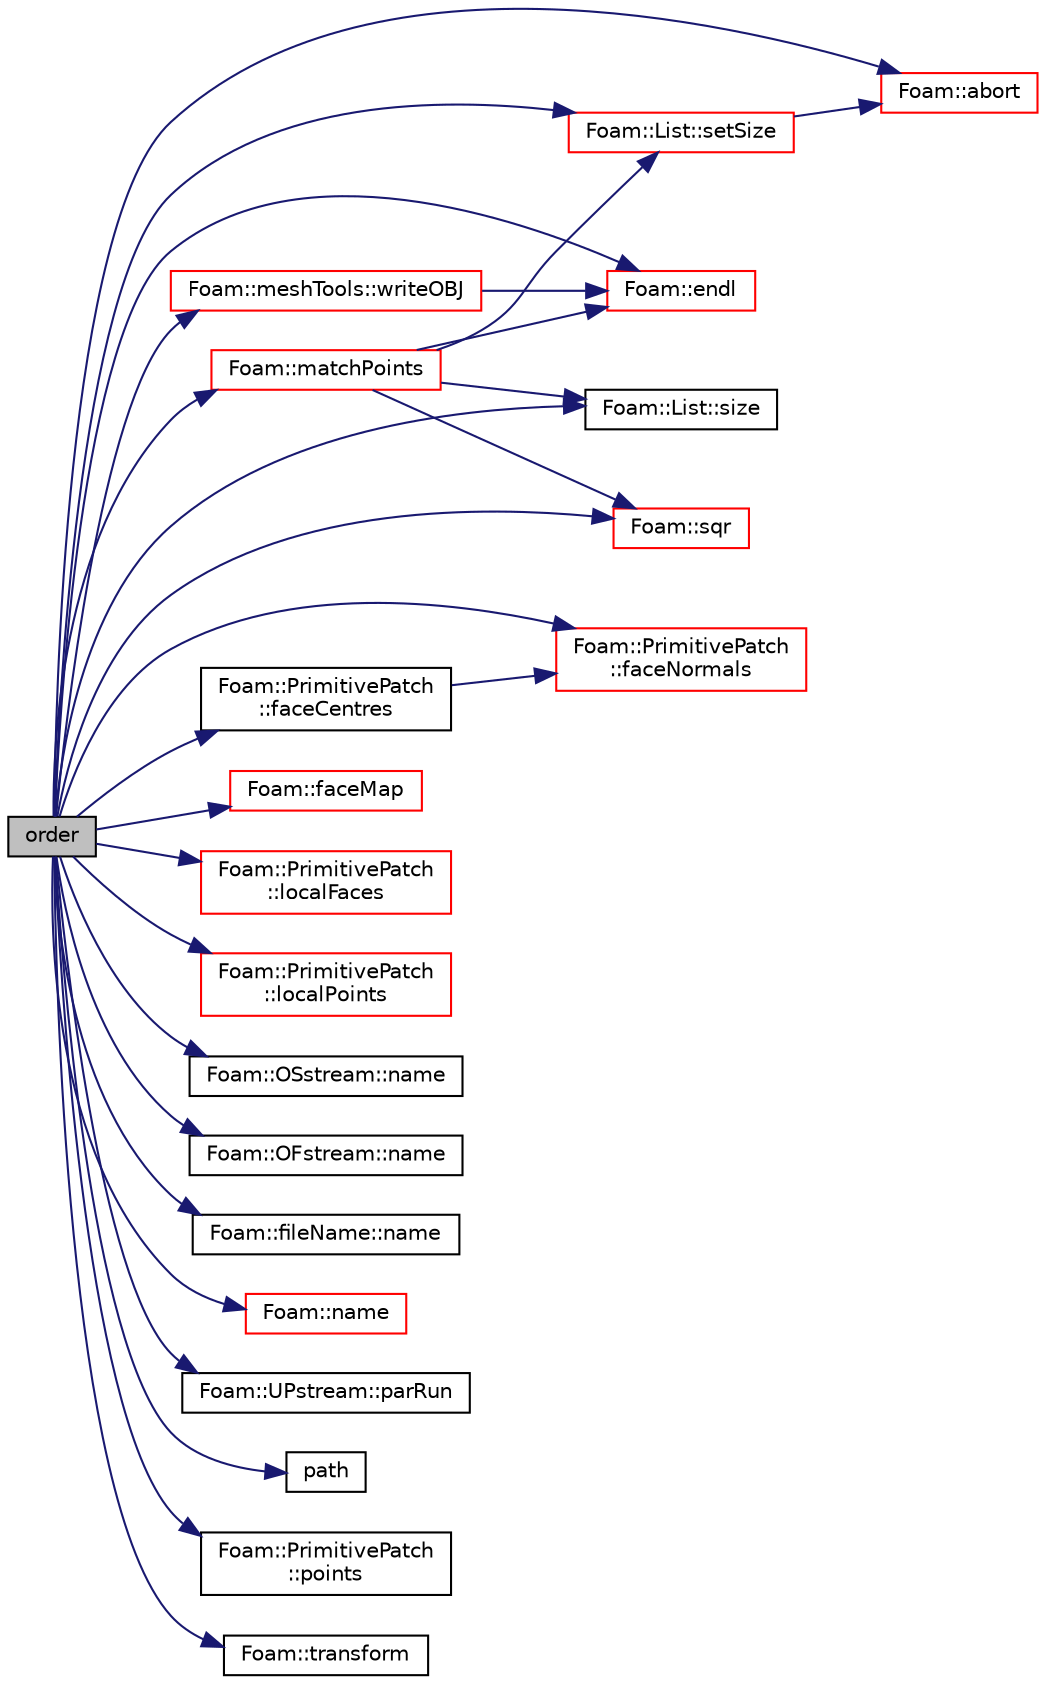 digraph "order"
{
  bgcolor="transparent";
  edge [fontname="Helvetica",fontsize="10",labelfontname="Helvetica",labelfontsize="10"];
  node [fontname="Helvetica",fontsize="10",shape=record];
  rankdir="LR";
  Node1 [label="order",height=0.2,width=0.4,color="black", fillcolor="grey75", style="filled", fontcolor="black"];
  Node1 -> Node2 [color="midnightblue",fontsize="10",style="solid",fontname="Helvetica"];
  Node2 [label="Foam::abort",height=0.2,width=0.4,color="red",URL="$a10958.html#a447107a607d03e417307c203fa5fb44b"];
  Node1 -> Node3 [color="midnightblue",fontsize="10",style="solid",fontname="Helvetica"];
  Node3 [label="Foam::endl",height=0.2,width=0.4,color="red",URL="$a10958.html#a2db8fe02a0d3909e9351bb4275b23ce4",tooltip="Add newline and flush stream. "];
  Node1 -> Node4 [color="midnightblue",fontsize="10",style="solid",fontname="Helvetica"];
  Node4 [label="Foam::PrimitivePatch\l::faceCentres",height=0.2,width=0.4,color="black",URL="$a02004.html#a3f7e028407f9cc6cc3aa08672f9c1eb6",tooltip="Return face centres for patch. "];
  Node4 -> Node5 [color="midnightblue",fontsize="10",style="solid",fontname="Helvetica"];
  Node5 [label="Foam::PrimitivePatch\l::faceNormals",height=0.2,width=0.4,color="red",URL="$a02004.html#aa454c45ea89f03f5d0bd92ea2f38d85a",tooltip="Return face normals for patch. "];
  Node1 -> Node6 [color="midnightblue",fontsize="10",style="solid",fontname="Helvetica"];
  Node6 [label="Foam::faceMap",height=0.2,width=0.4,color="red",URL="$a10958.html#aa77215843e964fac259ab06e68d0ee02"];
  Node1 -> Node5 [color="midnightblue",fontsize="10",style="solid",fontname="Helvetica"];
  Node1 -> Node7 [color="midnightblue",fontsize="10",style="solid",fontname="Helvetica"];
  Node7 [label="Foam::PrimitivePatch\l::localFaces",height=0.2,width=0.4,color="red",URL="$a02004.html#af5aca3ce69275c80366bc8d5c0584da2",tooltip="Return patch faces addressing into local point list. "];
  Node1 -> Node8 [color="midnightblue",fontsize="10",style="solid",fontname="Helvetica"];
  Node8 [label="Foam::PrimitivePatch\l::localPoints",height=0.2,width=0.4,color="red",URL="$a02004.html#a180aa335ba66b3224df33de8eb29b3bf",tooltip="Return pointField of points in patch. "];
  Node1 -> Node9 [color="midnightblue",fontsize="10",style="solid",fontname="Helvetica"];
  Node9 [label="Foam::matchPoints",height=0.2,width=0.4,color="red",URL="$a10958.html#abc7cba30306098a4eaf18f508d39ea10",tooltip="Determine correspondence between pointFields. Gets passed. "];
  Node9 -> Node3 [color="midnightblue",fontsize="10",style="solid",fontname="Helvetica"];
  Node9 -> Node10 [color="midnightblue",fontsize="10",style="solid",fontname="Helvetica"];
  Node10 [label="Foam::List::setSize",height=0.2,width=0.4,color="red",URL="$a01387.html#aedb985ffeaf1bdbfeccc2a8730405703",tooltip="Reset size of List. "];
  Node10 -> Node2 [color="midnightblue",fontsize="10",style="solid",fontname="Helvetica"];
  Node9 -> Node11 [color="midnightblue",fontsize="10",style="solid",fontname="Helvetica"];
  Node11 [label="Foam::List::size",height=0.2,width=0.4,color="black",URL="$a01387.html#a8a5f6fa29bd4b500caf186f60245b384",tooltip="Override size to be inconsistent with allocated storage. "];
  Node9 -> Node12 [color="midnightblue",fontsize="10",style="solid",fontname="Helvetica"];
  Node12 [label="Foam::sqr",height=0.2,width=0.4,color="red",URL="$a10958.html#a277dc11c581d53826ab5090b08f3b17b"];
  Node1 -> Node13 [color="midnightblue",fontsize="10",style="solid",fontname="Helvetica"];
  Node13 [label="Foam::OSstream::name",height=0.2,width=0.4,color="black",URL="$a01768.html#ab27acd1d200f0d245337451aa2f31517",tooltip="Return the name of the stream. "];
  Node1 -> Node14 [color="midnightblue",fontsize="10",style="solid",fontname="Helvetica"];
  Node14 [label="Foam::OFstream::name",height=0.2,width=0.4,color="black",URL="$a01736.html#acd3da3556711337d571c60cf9ffb91cc",tooltip="Return the name of the stream. "];
  Node1 -> Node15 [color="midnightblue",fontsize="10",style="solid",fontname="Helvetica"];
  Node15 [label="Foam::fileName::name",height=0.2,width=0.4,color="black",URL="$a00791.html#a998485fa6e866c6158d991d4cfd4e384",tooltip="Return file name (part beyond last /) "];
  Node1 -> Node16 [color="midnightblue",fontsize="10",style="solid",fontname="Helvetica"];
  Node16 [label="Foam::name",height=0.2,width=0.4,color="red",URL="$a10958.html#adcb0df2bd4953cb6bb390272d8263c3a",tooltip="Return a string representation of a complex. "];
  Node1 -> Node17 [color="midnightblue",fontsize="10",style="solid",fontname="Helvetica"];
  Node17 [label="Foam::UPstream::parRun",height=0.2,width=0.4,color="black",URL="$a02859.html#adbb27f04b5705440fb8b09f278059011",tooltip="Is this a parallel run? "];
  Node1 -> Node18 [color="midnightblue",fontsize="10",style="solid",fontname="Helvetica"];
  Node18 [label="path",height=0.2,width=0.4,color="black",URL="$a04604.html#ad8adfaf80503dc99cbb14bf07bf1eb22"];
  Node1 -> Node19 [color="midnightblue",fontsize="10",style="solid",fontname="Helvetica"];
  Node19 [label="Foam::PrimitivePatch\l::points",height=0.2,width=0.4,color="black",URL="$a02004.html#a1f42f31bcf706357682dcf097255b544",tooltip="Return reference to global points. "];
  Node1 -> Node10 [color="midnightblue",fontsize="10",style="solid",fontname="Helvetica"];
  Node1 -> Node11 [color="midnightblue",fontsize="10",style="solid",fontname="Helvetica"];
  Node1 -> Node12 [color="midnightblue",fontsize="10",style="solid",fontname="Helvetica"];
  Node1 -> Node20 [color="midnightblue",fontsize="10",style="solid",fontname="Helvetica"];
  Node20 [label="Foam::transform",height=0.2,width=0.4,color="black",URL="$a10958.html#a919915170941701c1223291531ad010c"];
  Node1 -> Node21 [color="midnightblue",fontsize="10",style="solid",fontname="Helvetica"];
  Node21 [label="Foam::meshTools::writeOBJ",height=0.2,width=0.4,color="red",URL="$a11013.html#afd76c6ccc8ee4a5957f0232218167c17",tooltip="Write obj representation of point. "];
  Node21 -> Node3 [color="midnightblue",fontsize="10",style="solid",fontname="Helvetica"];
}
